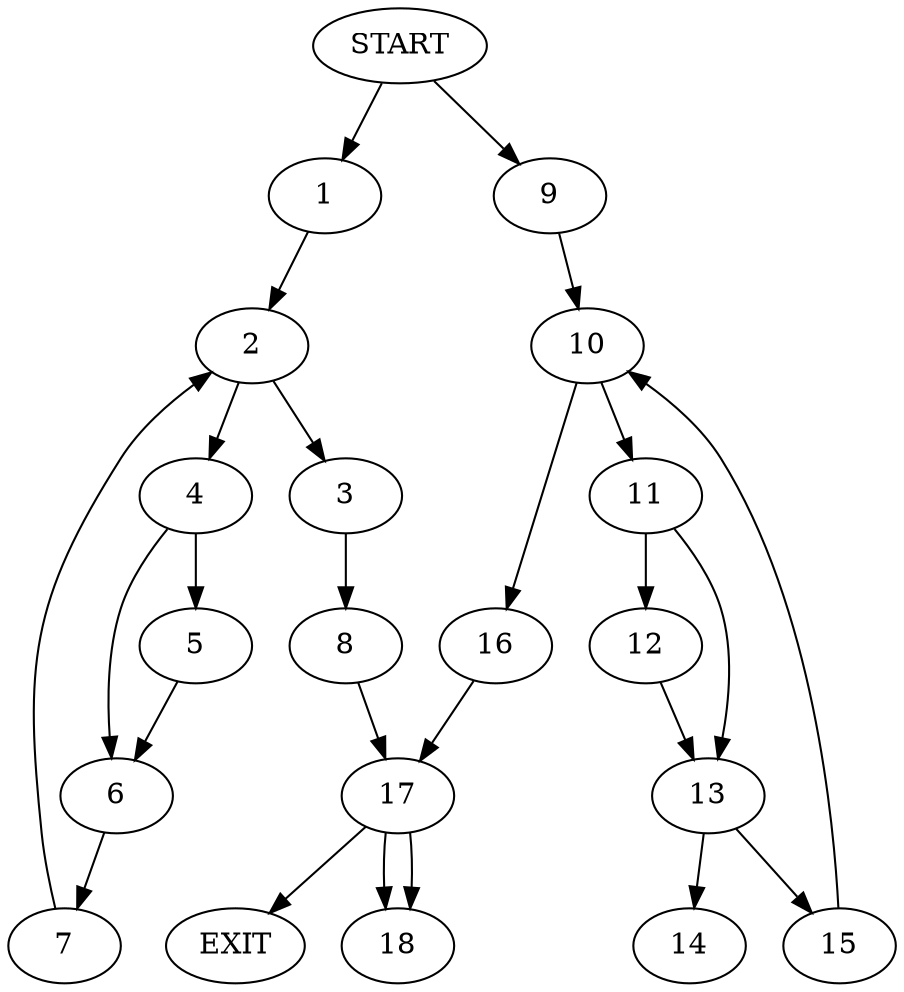 digraph { 
0 [label="START"];
1;
2;
3;
4;
5;
6;
7;
8;
9;
10;
11;
12;
13;
14;
15;
16;
17;
18;
19[label="EXIT"];
0 -> 9;
0 -> 1;
1 -> 2;
2 -> 4;
2 -> 3;
3 -> 8;
4 -> 5;
4 -> 6;
5 -> 6;
6 -> 7;
7 -> 2;
8 -> 17;
9 -> 10;
10 -> 11;
10 -> 16;
11 -> 12;
11 -> 13;
12 -> 13;
13 -> 14;
13 -> 15;
15 -> 10;
16 -> 17;
17 -> 19;
17 -> 18;
17:s2 -> 18;
}